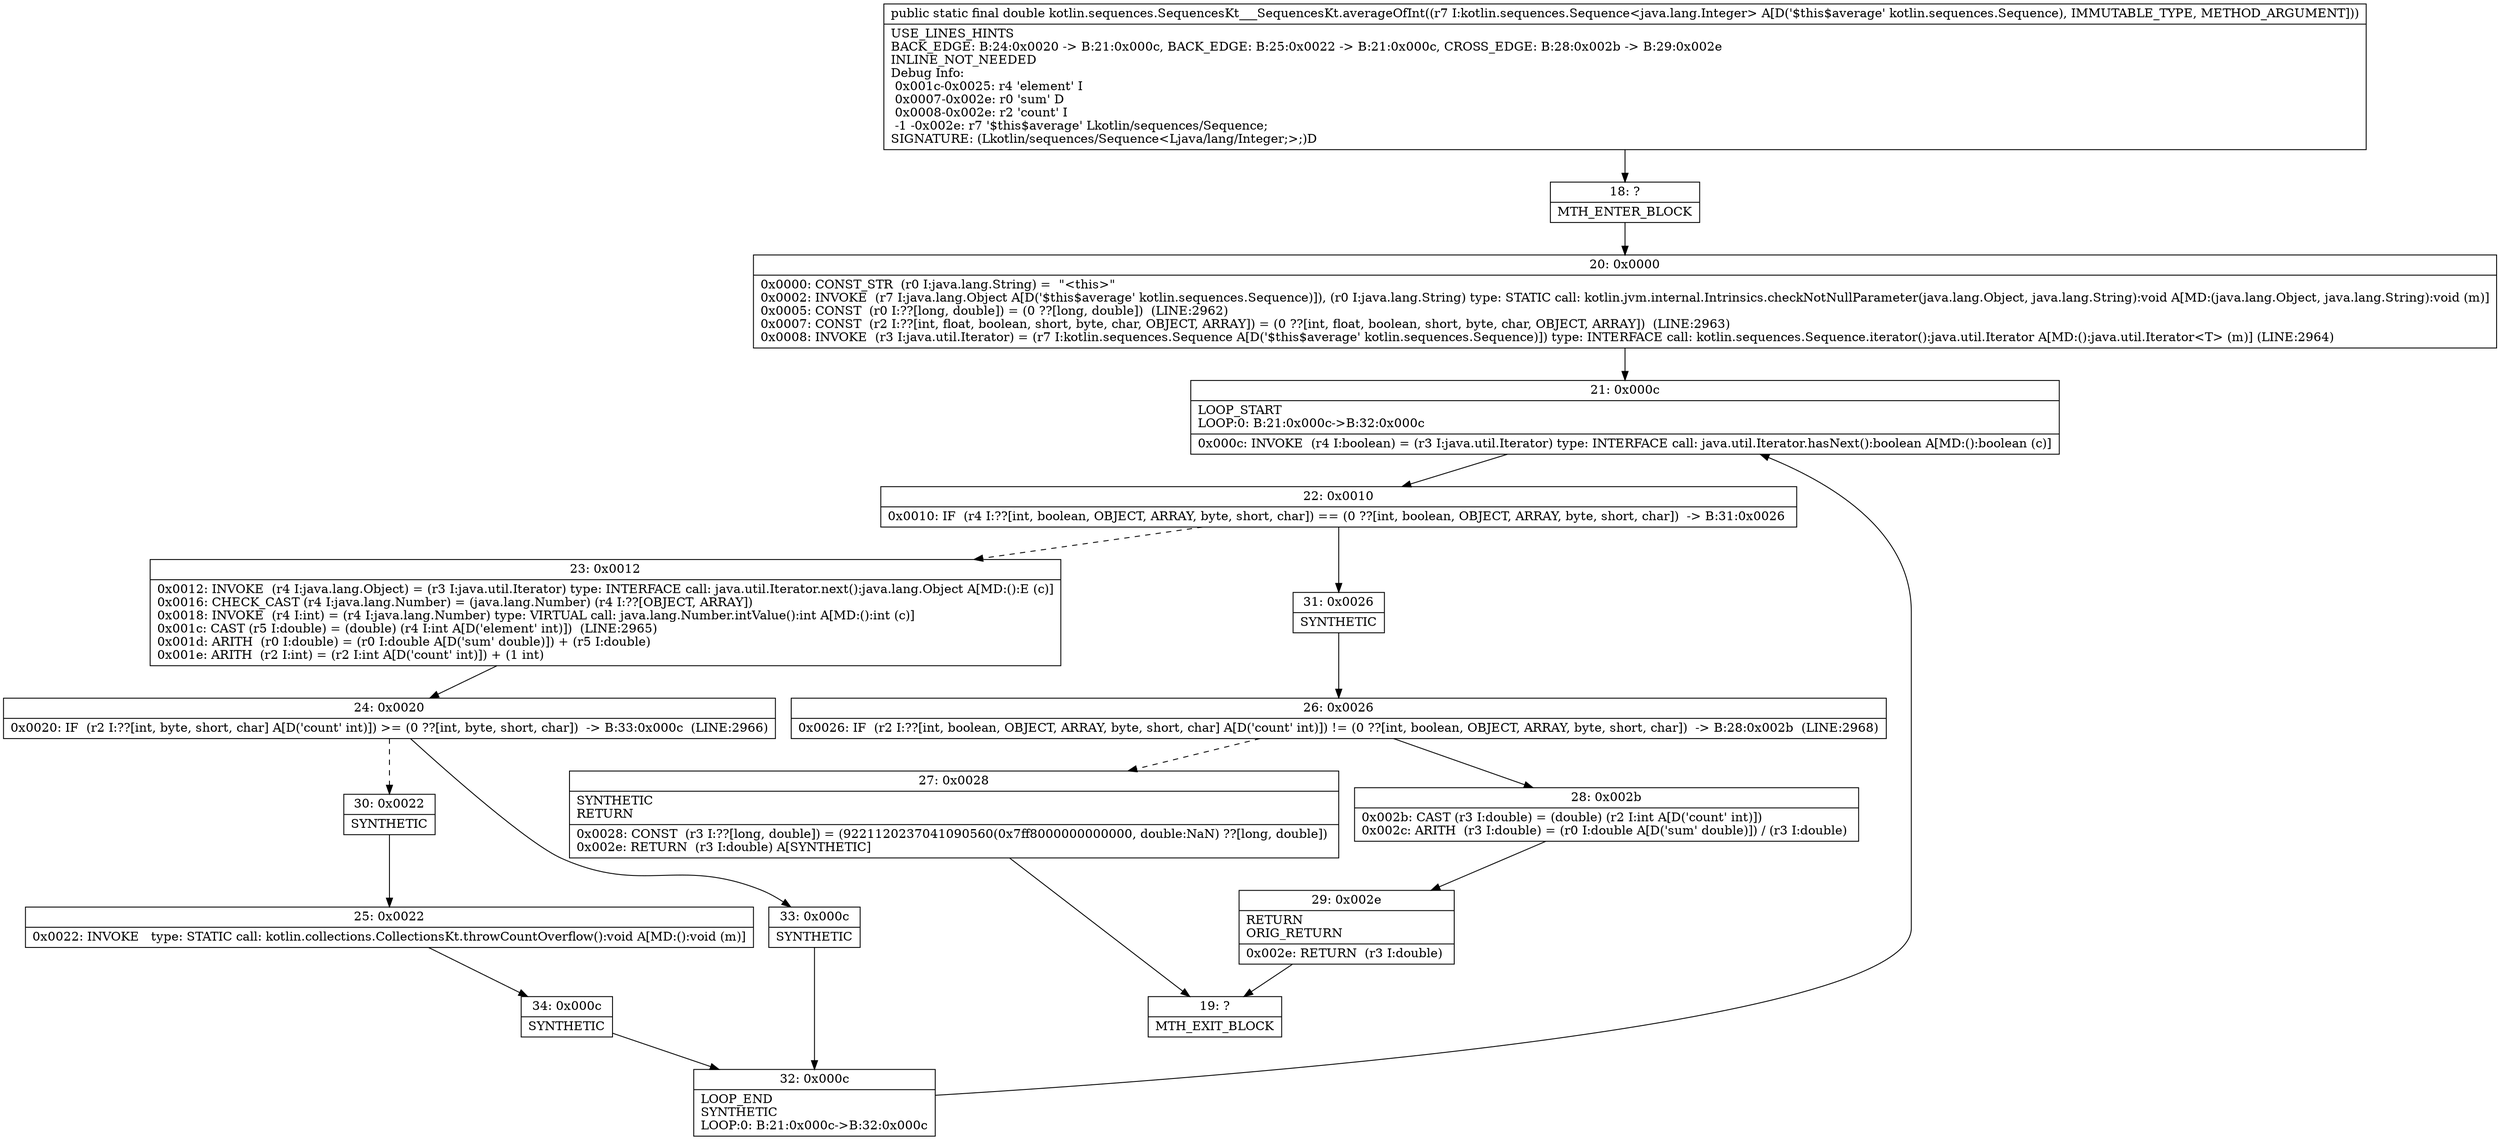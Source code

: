 digraph "CFG forkotlin.sequences.SequencesKt___SequencesKt.averageOfInt(Lkotlin\/sequences\/Sequence;)D" {
Node_18 [shape=record,label="{18\:\ ?|MTH_ENTER_BLOCK\l}"];
Node_20 [shape=record,label="{20\:\ 0x0000|0x0000: CONST_STR  (r0 I:java.lang.String) =  \"\<this\>\" \l0x0002: INVOKE  (r7 I:java.lang.Object A[D('$this$average' kotlin.sequences.Sequence)]), (r0 I:java.lang.String) type: STATIC call: kotlin.jvm.internal.Intrinsics.checkNotNullParameter(java.lang.Object, java.lang.String):void A[MD:(java.lang.Object, java.lang.String):void (m)]\l0x0005: CONST  (r0 I:??[long, double]) = (0 ??[long, double])  (LINE:2962)\l0x0007: CONST  (r2 I:??[int, float, boolean, short, byte, char, OBJECT, ARRAY]) = (0 ??[int, float, boolean, short, byte, char, OBJECT, ARRAY])  (LINE:2963)\l0x0008: INVOKE  (r3 I:java.util.Iterator) = (r7 I:kotlin.sequences.Sequence A[D('$this$average' kotlin.sequences.Sequence)]) type: INTERFACE call: kotlin.sequences.Sequence.iterator():java.util.Iterator A[MD:():java.util.Iterator\<T\> (m)] (LINE:2964)\l}"];
Node_21 [shape=record,label="{21\:\ 0x000c|LOOP_START\lLOOP:0: B:21:0x000c\-\>B:32:0x000c\l|0x000c: INVOKE  (r4 I:boolean) = (r3 I:java.util.Iterator) type: INTERFACE call: java.util.Iterator.hasNext():boolean A[MD:():boolean (c)]\l}"];
Node_22 [shape=record,label="{22\:\ 0x0010|0x0010: IF  (r4 I:??[int, boolean, OBJECT, ARRAY, byte, short, char]) == (0 ??[int, boolean, OBJECT, ARRAY, byte, short, char])  \-\> B:31:0x0026 \l}"];
Node_23 [shape=record,label="{23\:\ 0x0012|0x0012: INVOKE  (r4 I:java.lang.Object) = (r3 I:java.util.Iterator) type: INTERFACE call: java.util.Iterator.next():java.lang.Object A[MD:():E (c)]\l0x0016: CHECK_CAST (r4 I:java.lang.Number) = (java.lang.Number) (r4 I:??[OBJECT, ARRAY]) \l0x0018: INVOKE  (r4 I:int) = (r4 I:java.lang.Number) type: VIRTUAL call: java.lang.Number.intValue():int A[MD:():int (c)]\l0x001c: CAST (r5 I:double) = (double) (r4 I:int A[D('element' int)])  (LINE:2965)\l0x001d: ARITH  (r0 I:double) = (r0 I:double A[D('sum' double)]) + (r5 I:double) \l0x001e: ARITH  (r2 I:int) = (r2 I:int A[D('count' int)]) + (1 int) \l}"];
Node_24 [shape=record,label="{24\:\ 0x0020|0x0020: IF  (r2 I:??[int, byte, short, char] A[D('count' int)]) \>= (0 ??[int, byte, short, char])  \-\> B:33:0x000c  (LINE:2966)\l}"];
Node_30 [shape=record,label="{30\:\ 0x0022|SYNTHETIC\l}"];
Node_25 [shape=record,label="{25\:\ 0x0022|0x0022: INVOKE   type: STATIC call: kotlin.collections.CollectionsKt.throwCountOverflow():void A[MD:():void (m)]\l}"];
Node_34 [shape=record,label="{34\:\ 0x000c|SYNTHETIC\l}"];
Node_32 [shape=record,label="{32\:\ 0x000c|LOOP_END\lSYNTHETIC\lLOOP:0: B:21:0x000c\-\>B:32:0x000c\l}"];
Node_33 [shape=record,label="{33\:\ 0x000c|SYNTHETIC\l}"];
Node_31 [shape=record,label="{31\:\ 0x0026|SYNTHETIC\l}"];
Node_26 [shape=record,label="{26\:\ 0x0026|0x0026: IF  (r2 I:??[int, boolean, OBJECT, ARRAY, byte, short, char] A[D('count' int)]) != (0 ??[int, boolean, OBJECT, ARRAY, byte, short, char])  \-\> B:28:0x002b  (LINE:2968)\l}"];
Node_27 [shape=record,label="{27\:\ 0x0028|SYNTHETIC\lRETURN\l|0x0028: CONST  (r3 I:??[long, double]) = (9221120237041090560(0x7ff8000000000000, double:NaN) ??[long, double]) \l0x002e: RETURN  (r3 I:double) A[SYNTHETIC]\l}"];
Node_19 [shape=record,label="{19\:\ ?|MTH_EXIT_BLOCK\l}"];
Node_28 [shape=record,label="{28\:\ 0x002b|0x002b: CAST (r3 I:double) = (double) (r2 I:int A[D('count' int)]) \l0x002c: ARITH  (r3 I:double) = (r0 I:double A[D('sum' double)]) \/ (r3 I:double) \l}"];
Node_29 [shape=record,label="{29\:\ 0x002e|RETURN\lORIG_RETURN\l|0x002e: RETURN  (r3 I:double) \l}"];
MethodNode[shape=record,label="{public static final double kotlin.sequences.SequencesKt___SequencesKt.averageOfInt((r7 I:kotlin.sequences.Sequence\<java.lang.Integer\> A[D('$this$average' kotlin.sequences.Sequence), IMMUTABLE_TYPE, METHOD_ARGUMENT]))  | USE_LINES_HINTS\lBACK_EDGE: B:24:0x0020 \-\> B:21:0x000c, BACK_EDGE: B:25:0x0022 \-\> B:21:0x000c, CROSS_EDGE: B:28:0x002b \-\> B:29:0x002e\lINLINE_NOT_NEEDED\lDebug Info:\l  0x001c\-0x0025: r4 'element' I\l  0x0007\-0x002e: r0 'sum' D\l  0x0008\-0x002e: r2 'count' I\l  \-1 \-0x002e: r7 '$this$average' Lkotlin\/sequences\/Sequence;\lSIGNATURE: (Lkotlin\/sequences\/Sequence\<Ljava\/lang\/Integer;\>;)D\l}"];
MethodNode -> Node_18;Node_18 -> Node_20;
Node_20 -> Node_21;
Node_21 -> Node_22;
Node_22 -> Node_23[style=dashed];
Node_22 -> Node_31;
Node_23 -> Node_24;
Node_24 -> Node_30[style=dashed];
Node_24 -> Node_33;
Node_30 -> Node_25;
Node_25 -> Node_34;
Node_34 -> Node_32;
Node_32 -> Node_21;
Node_33 -> Node_32;
Node_31 -> Node_26;
Node_26 -> Node_27[style=dashed];
Node_26 -> Node_28;
Node_27 -> Node_19;
Node_28 -> Node_29;
Node_29 -> Node_19;
}

